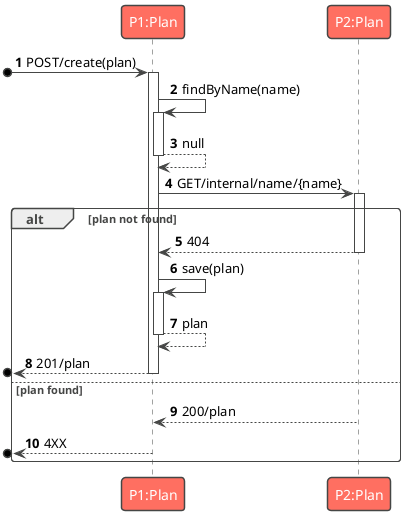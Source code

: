 @startuml
'https://plantuml.com/sequence-diagram

autonumber
autoactivate on

!theme toy

skinparam backgroundColor Transparent
participant "P1:Plan" as P1
participant "P2:Plan" as P2


[o-> P1: POST/create(plan)

P1 -> P1: findByName(name)
P1 --> P1: null
P1 -> P2: GET/internal/name/{name}



alt plan not found
P2 --> P1: 404

P1 -> P1: save(plan)
P1 --> P1: plan

[o<-- P1: 201/plan
else plan found
P2 --> P1: 200/plan
[o<-- P1: 4XX
end





@enduml

